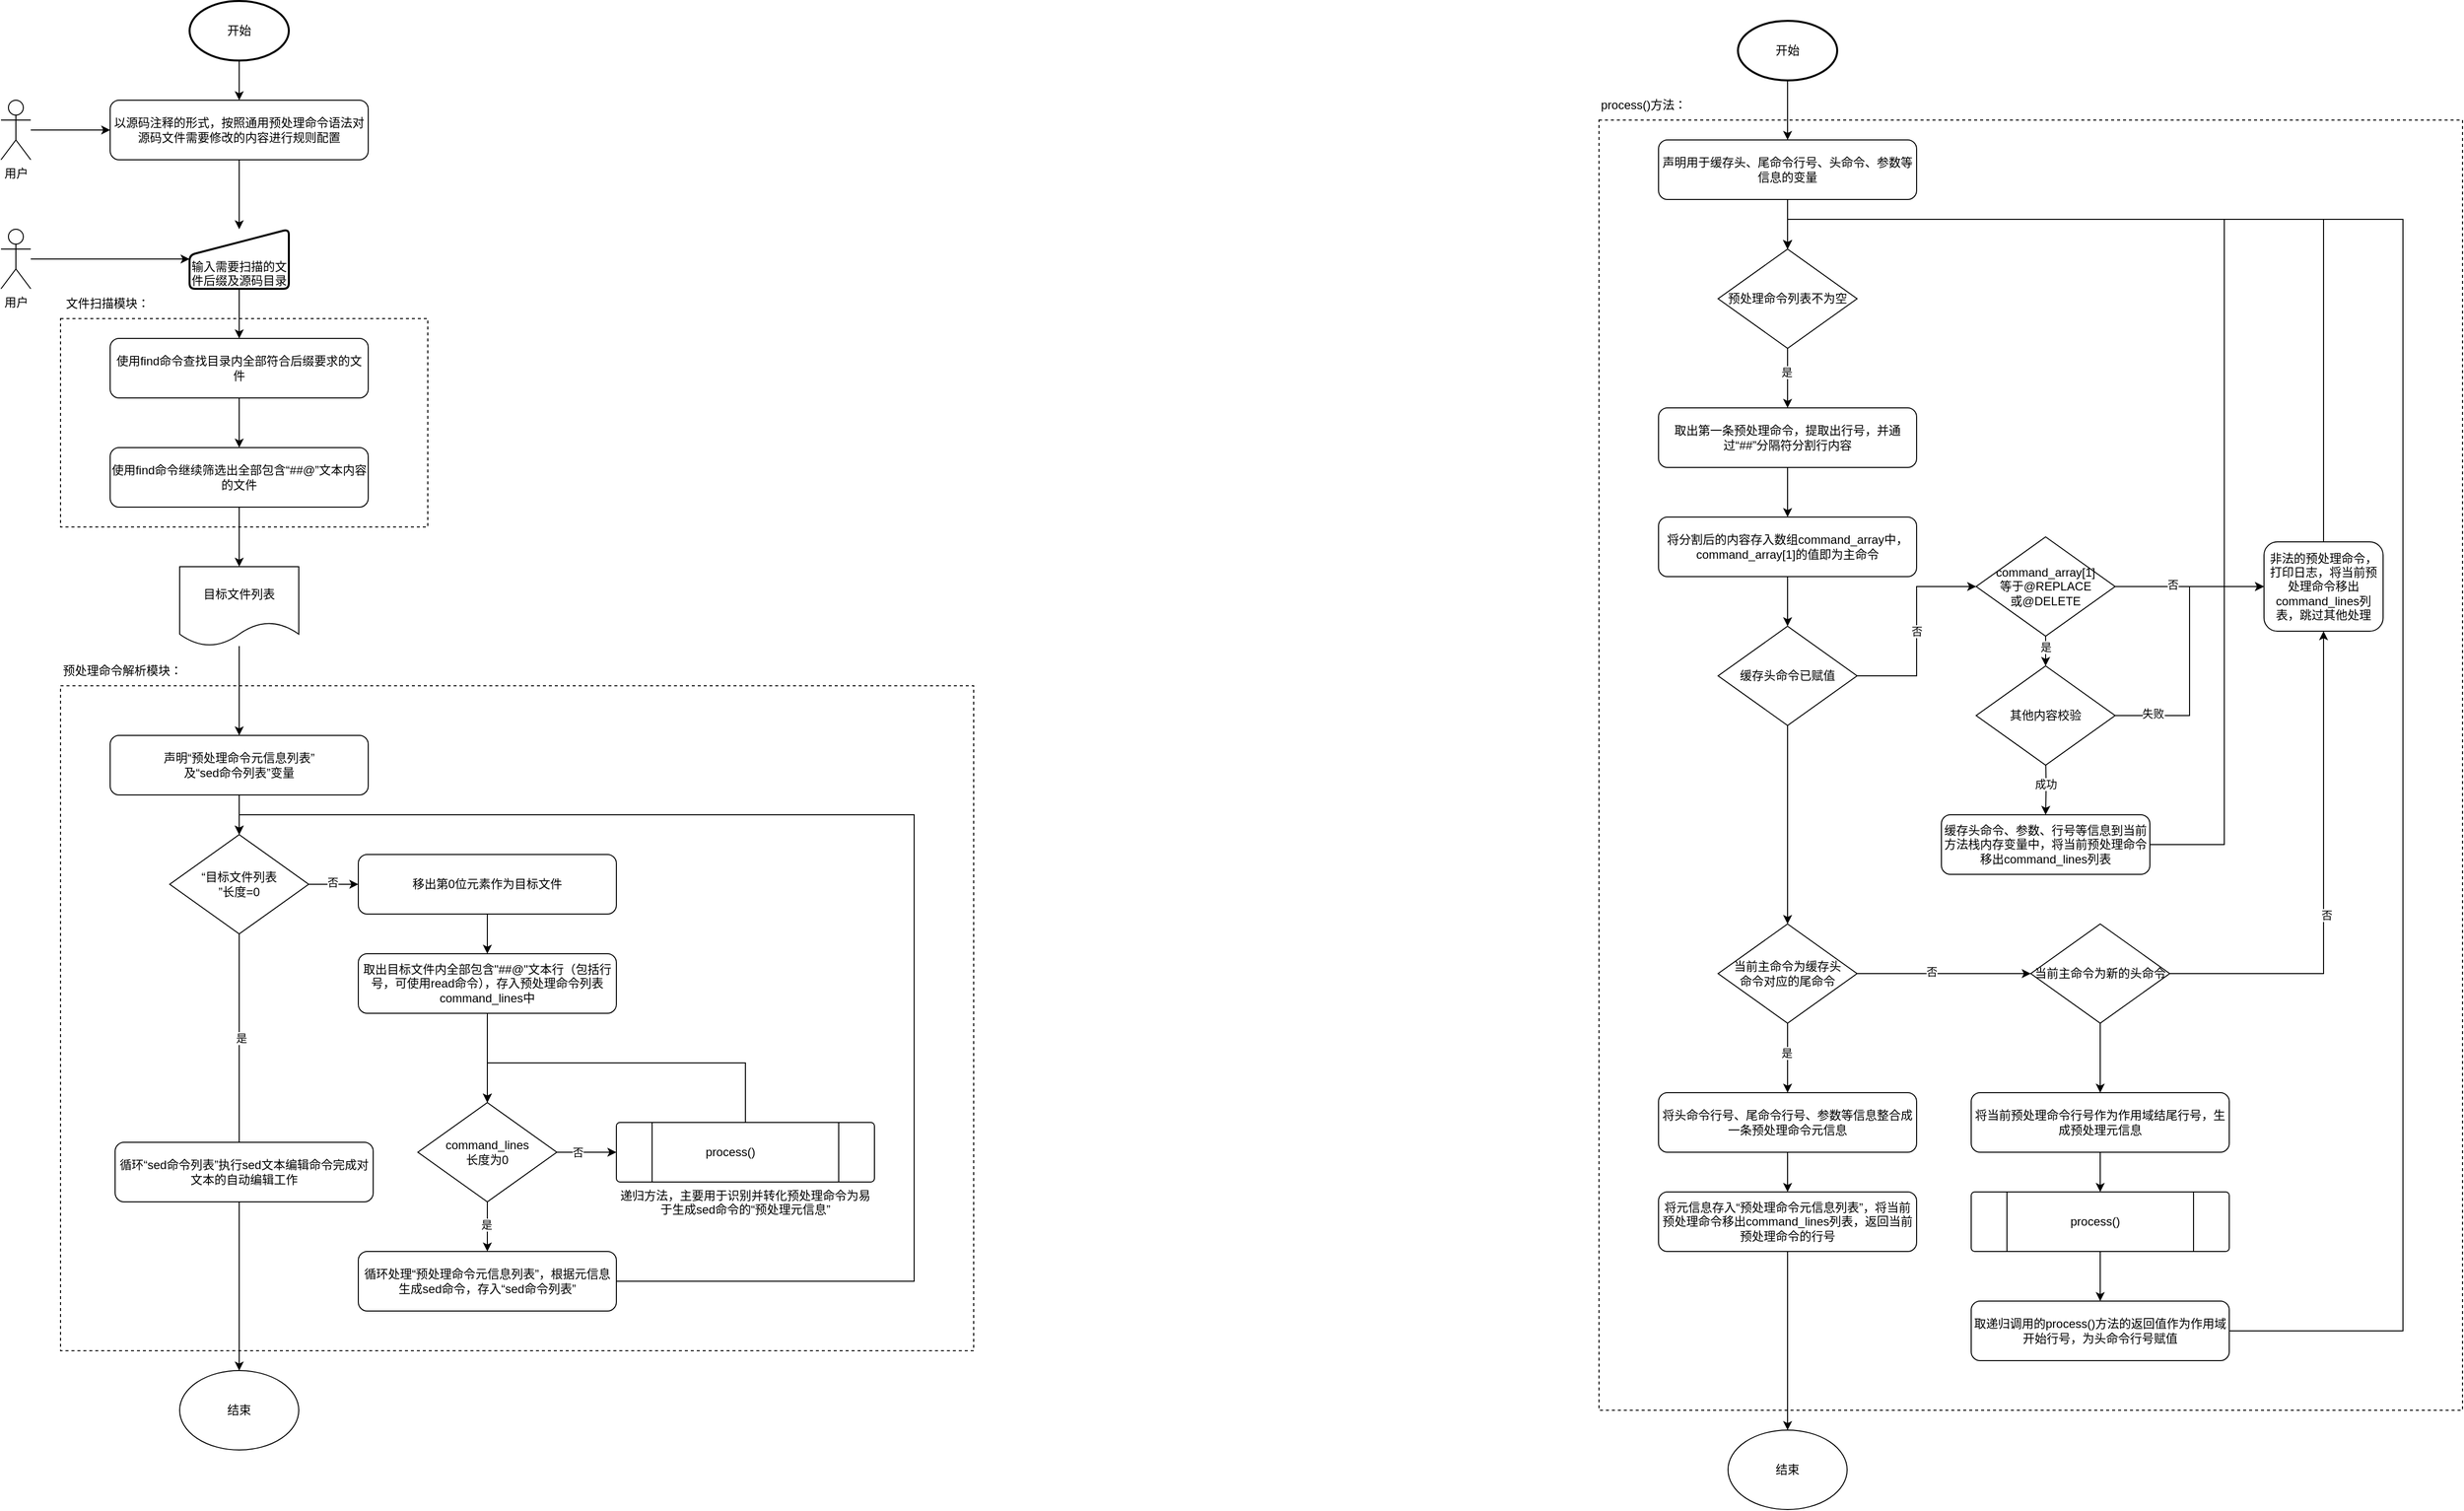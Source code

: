 <mxfile version="21.5.1" type="github">
  <diagram name="第 1 页" id="L_vSuMCrheH9UZkfo6jQ">
    <mxGraphModel dx="1463" dy="394" grid="1" gridSize="10" guides="1" tooltips="1" connect="1" arrows="1" fold="1" page="1" pageScale="1" pageWidth="827" pageHeight="1169" math="0" shadow="0">
      <root>
        <mxCell id="0" />
        <mxCell id="1" parent="0" />
        <mxCell id="4KZR_HS20SmPj8nSOGkS-155" value="" style="rounded=0;whiteSpace=wrap;html=1;dashed=1;" parent="1" vertex="1">
          <mxGeometry x="1270" y="400" width="870" height="1300" as="geometry" />
        </mxCell>
        <mxCell id="4KZR_HS20SmPj8nSOGkS-161" value="" style="group" parent="1" vertex="1" connectable="0">
          <mxGeometry x="-340" y="280" width="980" height="1460" as="geometry" />
        </mxCell>
        <mxCell id="4KZR_HS20SmPj8nSOGkS-159" value="开始" style="strokeWidth=2;html=1;shape=mxgraph.flowchart.start_1;whiteSpace=wrap;" parent="4KZR_HS20SmPj8nSOGkS-161" vertex="1">
          <mxGeometry x="190" width="100" height="60" as="geometry" />
        </mxCell>
        <mxCell id="4KZR_HS20SmPj8nSOGkS-19" value="" style="rounded=0;whiteSpace=wrap;html=1;dashed=1;" parent="4KZR_HS20SmPj8nSOGkS-161" vertex="1">
          <mxGeometry x="60" y="690" width="920" height="670" as="geometry" />
        </mxCell>
        <mxCell id="4KZR_HS20SmPj8nSOGkS-15" value="" style="rounded=0;whiteSpace=wrap;html=1;dashed=1;" parent="4KZR_HS20SmPj8nSOGkS-161" vertex="1">
          <mxGeometry x="60" y="320" width="370" height="210" as="geometry" />
        </mxCell>
        <mxCell id="4KZR_HS20SmPj8nSOGkS-4" value="使用find命令继续筛选出全部包含“##@”文本内容的文件" style="rounded=1;whiteSpace=wrap;html=1;" parent="4KZR_HS20SmPj8nSOGkS-161" vertex="1">
          <mxGeometry x="110" y="450" width="260" height="60" as="geometry" />
        </mxCell>
        <mxCell id="4KZR_HS20SmPj8nSOGkS-12" value="" style="edgeStyle=orthogonalEdgeStyle;rounded=0;orthogonalLoop=1;jettySize=auto;html=1;" parent="4KZR_HS20SmPj8nSOGkS-161" source="4KZR_HS20SmPj8nSOGkS-8" target="4KZR_HS20SmPj8nSOGkS-4" edge="1">
          <mxGeometry relative="1" as="geometry" />
        </mxCell>
        <mxCell id="4KZR_HS20SmPj8nSOGkS-8" value="使用find命令查找目录内全部符合后缀要求的文件" style="rounded=1;whiteSpace=wrap;html=1;" parent="4KZR_HS20SmPj8nSOGkS-161" vertex="1">
          <mxGeometry x="110" y="340" width="260" height="60" as="geometry" />
        </mxCell>
        <mxCell id="4KZR_HS20SmPj8nSOGkS-13" value="目标文件列表" style="shape=document;whiteSpace=wrap;html=1;boundedLbl=1;" parent="4KZR_HS20SmPj8nSOGkS-161" vertex="1">
          <mxGeometry x="180" y="570" width="120" height="80" as="geometry" />
        </mxCell>
        <mxCell id="4KZR_HS20SmPj8nSOGkS-14" value="" style="edgeStyle=orthogonalEdgeStyle;rounded=0;orthogonalLoop=1;jettySize=auto;html=1;" parent="4KZR_HS20SmPj8nSOGkS-161" source="4KZR_HS20SmPj8nSOGkS-4" target="4KZR_HS20SmPj8nSOGkS-13" edge="1">
          <mxGeometry relative="1" as="geometry" />
        </mxCell>
        <mxCell id="4KZR_HS20SmPj8nSOGkS-16" value="文件扫描模块：" style="text;html=1;strokeColor=none;fillColor=none;align=center;verticalAlign=middle;whiteSpace=wrap;rounded=0;" parent="4KZR_HS20SmPj8nSOGkS-161" vertex="1">
          <mxGeometry x="60" y="290" width="95" height="30" as="geometry" />
        </mxCell>
        <mxCell id="4KZR_HS20SmPj8nSOGkS-21" value="预处理命令解析模块：" style="text;html=1;strokeColor=none;fillColor=none;align=center;verticalAlign=middle;whiteSpace=wrap;rounded=0;" parent="4KZR_HS20SmPj8nSOGkS-161" vertex="1">
          <mxGeometry x="60" y="660" width="125" height="30" as="geometry" />
        </mxCell>
        <mxCell id="4KZR_HS20SmPj8nSOGkS-22" value="取出目标文件内全部包含&quot;##@&quot;文本行（包括行号，可使用read命令），存入预处理命令列表command_lines中" style="rounded=1;whiteSpace=wrap;html=1;" parent="4KZR_HS20SmPj8nSOGkS-161" vertex="1">
          <mxGeometry x="360" y="960" width="260" height="60" as="geometry" />
        </mxCell>
        <mxCell id="4KZR_HS20SmPj8nSOGkS-94" value="" style="group" parent="4KZR_HS20SmPj8nSOGkS-161" vertex="1" connectable="0">
          <mxGeometry x="610" y="1130" width="260" height="60" as="geometry" />
        </mxCell>
        <mxCell id="4KZR_HS20SmPj8nSOGkS-89" value="递归方法，主要用于识别并转化预处理命令为易于生成sed命令的“预处理元信息”" style="verticalLabelPosition=bottom;verticalAlign=top;html=1;shape=process;whiteSpace=wrap;rounded=1;size=0.14;arcSize=6;" parent="4KZR_HS20SmPj8nSOGkS-94" vertex="1">
          <mxGeometry x="10" width="260" height="60" as="geometry" />
        </mxCell>
        <mxCell id="4KZR_HS20SmPj8nSOGkS-90" value="process()" style="text;html=1;strokeColor=none;fillColor=none;align=center;verticalAlign=middle;whiteSpace=wrap;rounded=0;" parent="4KZR_HS20SmPj8nSOGkS-94" vertex="1">
          <mxGeometry x="60" y="15" width="130" height="30" as="geometry" />
        </mxCell>
        <mxCell id="4KZR_HS20SmPj8nSOGkS-109" value="“目标文件列表&lt;br&gt;”长度=0" style="rhombus;whiteSpace=wrap;html=1;container=0;" parent="4KZR_HS20SmPj8nSOGkS-161" vertex="1">
          <mxGeometry x="170" y="840" width="140" height="100" as="geometry" />
        </mxCell>
        <mxCell id="4KZR_HS20SmPj8nSOGkS-127" style="edgeStyle=orthogonalEdgeStyle;rounded=0;orthogonalLoop=1;jettySize=auto;html=1;" parent="4KZR_HS20SmPj8nSOGkS-161" source="4KZR_HS20SmPj8nSOGkS-110" target="4KZR_HS20SmPj8nSOGkS-22" edge="1">
          <mxGeometry relative="1" as="geometry" />
        </mxCell>
        <mxCell id="4KZR_HS20SmPj8nSOGkS-110" value="移出第0位元素作为目标文件" style="rounded=1;whiteSpace=wrap;html=1;" parent="4KZR_HS20SmPj8nSOGkS-161" vertex="1">
          <mxGeometry x="360" y="860" width="260" height="60" as="geometry" />
        </mxCell>
        <mxCell id="4KZR_HS20SmPj8nSOGkS-126" style="edgeStyle=orthogonalEdgeStyle;rounded=0;orthogonalLoop=1;jettySize=auto;html=1;" parent="4KZR_HS20SmPj8nSOGkS-161" source="4KZR_HS20SmPj8nSOGkS-109" target="4KZR_HS20SmPj8nSOGkS-110" edge="1">
          <mxGeometry relative="1" as="geometry" />
        </mxCell>
        <mxCell id="4KZR_HS20SmPj8nSOGkS-132" value="否" style="edgeLabel;html=1;align=center;verticalAlign=middle;resizable=0;points=[];" parent="4KZR_HS20SmPj8nSOGkS-126" vertex="1" connectable="0">
          <mxGeometry x="-0.067" y="2" relative="1" as="geometry">
            <mxPoint as="offset" />
          </mxGeometry>
        </mxCell>
        <mxCell id="4KZR_HS20SmPj8nSOGkS-130" style="edgeStyle=orthogonalEdgeStyle;rounded=0;orthogonalLoop=1;jettySize=auto;html=1;" parent="4KZR_HS20SmPj8nSOGkS-161" source="4KZR_HS20SmPj8nSOGkS-113" target="4KZR_HS20SmPj8nSOGkS-109" edge="1">
          <mxGeometry relative="1" as="geometry" />
        </mxCell>
        <mxCell id="4KZR_HS20SmPj8nSOGkS-113" value="声明“预处理命令元信息列表”&lt;br&gt;及“sed命令列表”变量" style="rounded=1;whiteSpace=wrap;html=1;" parent="4KZR_HS20SmPj8nSOGkS-161" vertex="1">
          <mxGeometry x="110" y="740" width="260" height="60" as="geometry" />
        </mxCell>
        <mxCell id="4KZR_HS20SmPj8nSOGkS-28" style="edgeStyle=orthogonalEdgeStyle;rounded=0;orthogonalLoop=1;jettySize=auto;html=1;" parent="4KZR_HS20SmPj8nSOGkS-161" source="4KZR_HS20SmPj8nSOGkS-13" target="4KZR_HS20SmPj8nSOGkS-113" edge="1">
          <mxGeometry relative="1" as="geometry">
            <mxPoint x="240" y="710.0" as="targetPoint" />
          </mxGeometry>
        </mxCell>
        <mxCell id="4KZR_HS20SmPj8nSOGkS-133" style="edgeStyle=orthogonalEdgeStyle;rounded=0;orthogonalLoop=1;jettySize=auto;html=1;entryX=0.5;entryY=0;entryDx=0;entryDy=0;" parent="4KZR_HS20SmPj8nSOGkS-161" source="4KZR_HS20SmPj8nSOGkS-114" target="4KZR_HS20SmPj8nSOGkS-109" edge="1">
          <mxGeometry relative="1" as="geometry">
            <Array as="points">
              <mxPoint x="920" y="1290" />
              <mxPoint x="920" y="820" />
              <mxPoint x="240" y="820" />
            </Array>
          </mxGeometry>
        </mxCell>
        <mxCell id="4KZR_HS20SmPj8nSOGkS-114" value="循环处理“预处理命令元信息列表”，根据元信息生成sed命令，存入“sed命令列表”" style="rounded=1;whiteSpace=wrap;html=1;" parent="4KZR_HS20SmPj8nSOGkS-161" vertex="1">
          <mxGeometry x="360" y="1260" width="260" height="60" as="geometry" />
        </mxCell>
        <mxCell id="4KZR_HS20SmPj8nSOGkS-116" style="edgeStyle=orthogonalEdgeStyle;rounded=0;orthogonalLoop=1;jettySize=auto;html=1;" parent="4KZR_HS20SmPj8nSOGkS-161" source="4KZR_HS20SmPj8nSOGkS-115" target="4KZR_HS20SmPj8nSOGkS-89" edge="1">
          <mxGeometry relative="1" as="geometry" />
        </mxCell>
        <mxCell id="4KZR_HS20SmPj8nSOGkS-118" value="否" style="edgeLabel;html=1;align=center;verticalAlign=middle;resizable=0;points=[];" parent="4KZR_HS20SmPj8nSOGkS-116" vertex="1" connectable="0">
          <mxGeometry x="-0.293" relative="1" as="geometry">
            <mxPoint as="offset" />
          </mxGeometry>
        </mxCell>
        <mxCell id="4KZR_HS20SmPj8nSOGkS-121" style="edgeStyle=orthogonalEdgeStyle;rounded=0;orthogonalLoop=1;jettySize=auto;html=1;" parent="4KZR_HS20SmPj8nSOGkS-161" source="4KZR_HS20SmPj8nSOGkS-115" target="4KZR_HS20SmPj8nSOGkS-114" edge="1">
          <mxGeometry relative="1" as="geometry">
            <Array as="points">
              <mxPoint x="490" y="1250" />
              <mxPoint x="490" y="1250" />
            </Array>
          </mxGeometry>
        </mxCell>
        <mxCell id="4KZR_HS20SmPj8nSOGkS-122" value="是" style="edgeLabel;html=1;align=center;verticalAlign=middle;resizable=0;points=[];" parent="4KZR_HS20SmPj8nSOGkS-121" vertex="1" connectable="0">
          <mxGeometry x="-0.1" y="-1" relative="1" as="geometry">
            <mxPoint as="offset" />
          </mxGeometry>
        </mxCell>
        <mxCell id="4KZR_HS20SmPj8nSOGkS-115" value="command_lines&lt;br&gt;长度为0" style="rhombus;whiteSpace=wrap;html=1;container=0;" parent="4KZR_HS20SmPj8nSOGkS-161" vertex="1">
          <mxGeometry x="420" y="1110" width="140" height="100" as="geometry" />
        </mxCell>
        <mxCell id="4KZR_HS20SmPj8nSOGkS-123" style="edgeStyle=orthogonalEdgeStyle;rounded=0;orthogonalLoop=1;jettySize=auto;html=1;" parent="4KZR_HS20SmPj8nSOGkS-161" source="4KZR_HS20SmPj8nSOGkS-22" target="4KZR_HS20SmPj8nSOGkS-115" edge="1">
          <mxGeometry relative="1" as="geometry" />
        </mxCell>
        <mxCell id="4KZR_HS20SmPj8nSOGkS-120" style="edgeStyle=orthogonalEdgeStyle;rounded=0;orthogonalLoop=1;jettySize=auto;html=1;entryX=0.5;entryY=0;entryDx=0;entryDy=0;" parent="4KZR_HS20SmPj8nSOGkS-161" source="4KZR_HS20SmPj8nSOGkS-89" target="4KZR_HS20SmPj8nSOGkS-115" edge="1">
          <mxGeometry relative="1" as="geometry">
            <Array as="points">
              <mxPoint x="750" y="1070" />
              <mxPoint x="490" y="1070" />
            </Array>
          </mxGeometry>
        </mxCell>
        <mxCell id="4KZR_HS20SmPj8nSOGkS-128" value="结束" style="ellipse;whiteSpace=wrap;html=1;" parent="4KZR_HS20SmPj8nSOGkS-161" vertex="1">
          <mxGeometry x="180" y="1380" width="120" height="80" as="geometry" />
        </mxCell>
        <mxCell id="4KZR_HS20SmPj8nSOGkS-129" style="edgeStyle=orthogonalEdgeStyle;rounded=0;orthogonalLoop=1;jettySize=auto;html=1;" parent="4KZR_HS20SmPj8nSOGkS-161" source="4KZR_HS20SmPj8nSOGkS-109" target="4KZR_HS20SmPj8nSOGkS-128" edge="1">
          <mxGeometry relative="1" as="geometry" />
        </mxCell>
        <mxCell id="4KZR_HS20SmPj8nSOGkS-131" value="是" style="edgeLabel;html=1;align=center;verticalAlign=middle;resizable=0;points=[];" parent="4KZR_HS20SmPj8nSOGkS-129" vertex="1" connectable="0">
          <mxGeometry x="-0.522" y="2" relative="1" as="geometry">
            <mxPoint as="offset" />
          </mxGeometry>
        </mxCell>
        <mxCell id="4KZR_HS20SmPj8nSOGkS-134" value="循环“sed命令列表”执行sed文本编辑命令完成对文本的自动编辑工作" style="rounded=1;whiteSpace=wrap;html=1;" parent="4KZR_HS20SmPj8nSOGkS-161" vertex="1">
          <mxGeometry x="115" y="1150" width="260" height="60" as="geometry" />
        </mxCell>
        <mxCell id="4KZR_HS20SmPj8nSOGkS-136" style="edgeStyle=orthogonalEdgeStyle;rounded=0;orthogonalLoop=1;jettySize=auto;html=1;" parent="4KZR_HS20SmPj8nSOGkS-161" source="4KZR_HS20SmPj8nSOGkS-135" target="4KZR_HS20SmPj8nSOGkS-8" edge="1">
          <mxGeometry relative="1" as="geometry" />
        </mxCell>
        <mxCell id="4KZR_HS20SmPj8nSOGkS-135" value="&lt;br&gt;&lt;br&gt;输入需要扫描的文件后缀及源码目录" style="html=1;strokeWidth=2;shape=manualInput;whiteSpace=wrap;rounded=1;size=26;arcSize=11;" parent="4KZR_HS20SmPj8nSOGkS-161" vertex="1">
          <mxGeometry x="190" y="230" width="100" height="60" as="geometry" />
        </mxCell>
        <mxCell id="4KZR_HS20SmPj8nSOGkS-141" style="edgeStyle=orthogonalEdgeStyle;rounded=0;orthogonalLoop=1;jettySize=auto;html=1;" parent="4KZR_HS20SmPj8nSOGkS-161" source="4KZR_HS20SmPj8nSOGkS-140" target="4KZR_HS20SmPj8nSOGkS-135" edge="1">
          <mxGeometry relative="1" as="geometry" />
        </mxCell>
        <mxCell id="4KZR_HS20SmPj8nSOGkS-140" value="用户" style="shape=umlActor;verticalLabelPosition=bottom;verticalAlign=top;html=1;outlineConnect=0;" parent="4KZR_HS20SmPj8nSOGkS-161" vertex="1">
          <mxGeometry y="230" width="30" height="60" as="geometry" />
        </mxCell>
        <mxCell id="4KZR_HS20SmPj8nSOGkS-150" value="用户" style="shape=umlActor;verticalLabelPosition=bottom;verticalAlign=top;html=1;outlineConnect=0;" parent="4KZR_HS20SmPj8nSOGkS-161" vertex="1">
          <mxGeometry y="100" width="30" height="60" as="geometry" />
        </mxCell>
        <mxCell id="4KZR_HS20SmPj8nSOGkS-152" style="edgeStyle=orthogonalEdgeStyle;rounded=0;orthogonalLoop=1;jettySize=auto;html=1;" parent="4KZR_HS20SmPj8nSOGkS-161" source="4KZR_HS20SmPj8nSOGkS-151" target="4KZR_HS20SmPj8nSOGkS-135" edge="1">
          <mxGeometry relative="1" as="geometry" />
        </mxCell>
        <mxCell id="4KZR_HS20SmPj8nSOGkS-151" value="以源码注释的形式，按照通用预处理命令语法对源码文件需要修改的内容进行规则配置" style="rounded=1;whiteSpace=wrap;html=1;" parent="4KZR_HS20SmPj8nSOGkS-161" vertex="1">
          <mxGeometry x="110" y="100" width="260" height="60" as="geometry" />
        </mxCell>
        <mxCell id="4KZR_HS20SmPj8nSOGkS-160" style="edgeStyle=orthogonalEdgeStyle;rounded=0;orthogonalLoop=1;jettySize=auto;html=1;" parent="4KZR_HS20SmPj8nSOGkS-161" source="4KZR_HS20SmPj8nSOGkS-159" target="4KZR_HS20SmPj8nSOGkS-151" edge="1">
          <mxGeometry relative="1" as="geometry" />
        </mxCell>
        <mxCell id="4KZR_HS20SmPj8nSOGkS-153" style="edgeStyle=orthogonalEdgeStyle;rounded=0;orthogonalLoop=1;jettySize=auto;html=1;" parent="4KZR_HS20SmPj8nSOGkS-161" source="4KZR_HS20SmPj8nSOGkS-150" target="4KZR_HS20SmPj8nSOGkS-151" edge="1">
          <mxGeometry relative="1" as="geometry" />
        </mxCell>
        <mxCell id="4KZR_HS20SmPj8nSOGkS-147" value="结束" style="ellipse;whiteSpace=wrap;html=1;" parent="1" vertex="1">
          <mxGeometry x="1400" y="1720" width="120" height="80" as="geometry" />
        </mxCell>
        <mxCell id="4KZR_HS20SmPj8nSOGkS-148" style="edgeStyle=orthogonalEdgeStyle;rounded=0;orthogonalLoop=1;jettySize=auto;html=1;" parent="1" source="4KZR_HS20SmPj8nSOGkS-45" target="4KZR_HS20SmPj8nSOGkS-147" edge="1">
          <mxGeometry relative="1" as="geometry" />
        </mxCell>
        <mxCell id="4KZR_HS20SmPj8nSOGkS-23" value="取出第一条预处理命令，提取出行号，并通过“##”分隔符分割行内容" style="rounded=1;whiteSpace=wrap;html=1;container=0;" parent="1" vertex="1">
          <mxGeometry x="1330" y="690" width="260" height="60" as="geometry" />
        </mxCell>
        <mxCell id="4KZR_HS20SmPj8nSOGkS-29" style="edgeStyle=orthogonalEdgeStyle;rounded=0;orthogonalLoop=1;jettySize=auto;html=1;" parent="1" source="4KZR_HS20SmPj8nSOGkS-24" target="4KZR_HS20SmPj8nSOGkS-23" edge="1">
          <mxGeometry relative="1" as="geometry" />
        </mxCell>
        <mxCell id="4KZR_HS20SmPj8nSOGkS-33" value="是" style="edgeLabel;html=1;align=center;verticalAlign=middle;resizable=0;points=[];container=0;" parent="4KZR_HS20SmPj8nSOGkS-29" vertex="1" connectable="0">
          <mxGeometry x="-0.2" y="2" relative="1" as="geometry">
            <mxPoint x="-3" as="offset" />
          </mxGeometry>
        </mxCell>
        <mxCell id="4KZR_HS20SmPj8nSOGkS-24" value="预处理命令列表不为空" style="rhombus;whiteSpace=wrap;html=1;container=0;" parent="1" vertex="1">
          <mxGeometry x="1390" y="530" width="140" height="100" as="geometry" />
        </mxCell>
        <mxCell id="4KZR_HS20SmPj8nSOGkS-35" value="将分割后的内容存入数组command_array中，command_array[1]的值即为主命令" style="rounded=1;whiteSpace=wrap;html=1;container=0;" parent="1" vertex="1">
          <mxGeometry x="1330" y="800" width="260" height="60" as="geometry" />
        </mxCell>
        <mxCell id="4KZR_HS20SmPj8nSOGkS-100" style="edgeStyle=orthogonalEdgeStyle;rounded=0;orthogonalLoop=1;jettySize=auto;html=1;" parent="1" source="4KZR_HS20SmPj8nSOGkS-23" target="4KZR_HS20SmPj8nSOGkS-35" edge="1">
          <mxGeometry relative="1" as="geometry" />
        </mxCell>
        <mxCell id="4KZR_HS20SmPj8nSOGkS-40" value="缓存头命令已赋值" style="rhombus;whiteSpace=wrap;html=1;container=0;" parent="1" vertex="1">
          <mxGeometry x="1390" y="910" width="140" height="100" as="geometry" />
        </mxCell>
        <mxCell id="4KZR_HS20SmPj8nSOGkS-83" style="edgeStyle=orthogonalEdgeStyle;rounded=0;orthogonalLoop=1;jettySize=auto;html=1;" parent="1" source="4KZR_HS20SmPj8nSOGkS-35" target="4KZR_HS20SmPj8nSOGkS-40" edge="1">
          <mxGeometry relative="1" as="geometry" />
        </mxCell>
        <mxCell id="4KZR_HS20SmPj8nSOGkS-41" value="当前主命令为缓存头&lt;br&gt;命令对应的尾命令" style="rhombus;whiteSpace=wrap;html=1;container=0;" parent="1" vertex="1">
          <mxGeometry x="1390" y="1210" width="140" height="100" as="geometry" />
        </mxCell>
        <mxCell id="4KZR_HS20SmPj8nSOGkS-43" style="edgeStyle=orthogonalEdgeStyle;rounded=0;orthogonalLoop=1;jettySize=auto;html=1;" parent="1" source="4KZR_HS20SmPj8nSOGkS-40" target="4KZR_HS20SmPj8nSOGkS-41" edge="1">
          <mxGeometry relative="1" as="geometry" />
        </mxCell>
        <mxCell id="4rmHCwF9ZdqVQKfN0dB7-2" style="edgeStyle=orthogonalEdgeStyle;rounded=0;orthogonalLoop=1;jettySize=auto;html=1;" edge="1" parent="1" source="4KZR_HS20SmPj8nSOGkS-42" target="4rmHCwF9ZdqVQKfN0dB7-1">
          <mxGeometry relative="1" as="geometry" />
        </mxCell>
        <mxCell id="4KZR_HS20SmPj8nSOGkS-42" value="当前主命令为新的头命令" style="rhombus;whiteSpace=wrap;html=1;container=0;" parent="1" vertex="1">
          <mxGeometry x="1705" y="1210" width="140" height="100" as="geometry" />
        </mxCell>
        <mxCell id="4KZR_HS20SmPj8nSOGkS-49" style="edgeStyle=orthogonalEdgeStyle;rounded=0;orthogonalLoop=1;jettySize=auto;html=1;" parent="1" source="4KZR_HS20SmPj8nSOGkS-41" target="4KZR_HS20SmPj8nSOGkS-42" edge="1">
          <mxGeometry relative="1" as="geometry" />
        </mxCell>
        <mxCell id="4KZR_HS20SmPj8nSOGkS-50" value="否" style="edgeLabel;html=1;align=center;verticalAlign=middle;resizable=0;points=[];container=0;" parent="4KZR_HS20SmPj8nSOGkS-49" vertex="1" connectable="0">
          <mxGeometry x="-0.143" y="2" relative="1" as="geometry">
            <mxPoint as="offset" />
          </mxGeometry>
        </mxCell>
        <mxCell id="4KZR_HS20SmPj8nSOGkS-44" value="将头命令行号、尾命令行号、参数等信息整合成一条预处理命令元信息" style="rounded=1;whiteSpace=wrap;html=1;container=0;" parent="1" vertex="1">
          <mxGeometry x="1330" y="1380" width="260" height="60" as="geometry" />
        </mxCell>
        <mxCell id="4KZR_HS20SmPj8nSOGkS-56" style="edgeStyle=orthogonalEdgeStyle;rounded=0;orthogonalLoop=1;jettySize=auto;html=1;" parent="1" source="4KZR_HS20SmPj8nSOGkS-41" target="4KZR_HS20SmPj8nSOGkS-44" edge="1">
          <mxGeometry relative="1" as="geometry" />
        </mxCell>
        <mxCell id="4KZR_HS20SmPj8nSOGkS-57" value="是" style="edgeLabel;html=1;align=center;verticalAlign=middle;resizable=0;points=[];container=0;" parent="4KZR_HS20SmPj8nSOGkS-56" vertex="1" connectable="0">
          <mxGeometry x="-0.15" y="1" relative="1" as="geometry">
            <mxPoint x="-2" as="offset" />
          </mxGeometry>
        </mxCell>
        <mxCell id="4KZR_HS20SmPj8nSOGkS-45" value="将元信息存入“预处理命令元信息列表”，将当前预处理命令移出command_lines列表，返回当前预处理命令的行号" style="rounded=1;whiteSpace=wrap;html=1;container=0;" parent="1" vertex="1">
          <mxGeometry x="1330" y="1480" width="260" height="60" as="geometry" />
        </mxCell>
        <mxCell id="4KZR_HS20SmPj8nSOGkS-58" style="edgeStyle=orthogonalEdgeStyle;rounded=0;orthogonalLoop=1;jettySize=auto;html=1;" parent="1" source="4KZR_HS20SmPj8nSOGkS-44" target="4KZR_HS20SmPj8nSOGkS-45" edge="1">
          <mxGeometry relative="1" as="geometry" />
        </mxCell>
        <mxCell id="4KZR_HS20SmPj8nSOGkS-71" style="edgeStyle=orthogonalEdgeStyle;rounded=0;orthogonalLoop=1;jettySize=auto;html=1;" parent="1" source="4KZR_HS20SmPj8nSOGkS-66" target="4KZR_HS20SmPj8nSOGkS-24" edge="1">
          <mxGeometry relative="1" as="geometry">
            <Array as="points" />
          </mxGeometry>
        </mxCell>
        <mxCell id="4KZR_HS20SmPj8nSOGkS-66" value="声明&lt;span style=&quot;background-color: initial;&quot;&gt;用于缓存头、尾命令行号、头命令、参数等信息的变量&lt;/span&gt;" style="rounded=1;whiteSpace=wrap;html=1;container=0;" parent="1" vertex="1">
          <mxGeometry x="1330" y="420" width="260" height="60" as="geometry" />
        </mxCell>
        <mxCell id="4KZR_HS20SmPj8nSOGkS-67" value="command_array[1]&lt;br&gt;等于@REPLACE&lt;br&gt;或@DELETE" style="rhombus;whiteSpace=wrap;html=1;container=0;" parent="1" vertex="1">
          <mxGeometry x="1650" y="820" width="140" height="100" as="geometry" />
        </mxCell>
        <mxCell id="4KZR_HS20SmPj8nSOGkS-74" value="否" style="edgeStyle=orthogonalEdgeStyle;rounded=0;orthogonalLoop=1;jettySize=auto;html=1;" parent="1" source="4KZR_HS20SmPj8nSOGkS-40" target="4KZR_HS20SmPj8nSOGkS-67" edge="1">
          <mxGeometry relative="1" as="geometry" />
        </mxCell>
        <mxCell id="4KZR_HS20SmPj8nSOGkS-75" style="edgeStyle=orthogonalEdgeStyle;rounded=0;orthogonalLoop=1;jettySize=auto;html=1;entryX=0.5;entryY=0;entryDx=0;entryDy=0;" parent="1" source="4KZR_HS20SmPj8nSOGkS-67" target="4KZR_HS20SmPj8nSOGkS-101" edge="1">
          <mxGeometry relative="1" as="geometry">
            <mxPoint x="1720.0" y="980" as="targetPoint" />
          </mxGeometry>
        </mxCell>
        <mxCell id="4KZR_HS20SmPj8nSOGkS-76" value="是" style="edgeLabel;html=1;align=center;verticalAlign=middle;resizable=0;points=[];container=0;" parent="4KZR_HS20SmPj8nSOGkS-75" vertex="1" connectable="0">
          <mxGeometry x="-0.371" y="-1" relative="1" as="geometry">
            <mxPoint x="1" y="-5" as="offset" />
          </mxGeometry>
        </mxCell>
        <mxCell id="4KZR_HS20SmPj8nSOGkS-81" style="edgeStyle=orthogonalEdgeStyle;rounded=0;orthogonalLoop=1;jettySize=auto;html=1;exitX=0.5;exitY=0;exitDx=0;exitDy=0;entryX=0.5;entryY=0;entryDx=0;entryDy=0;" parent="1" source="4KZR_HS20SmPj8nSOGkS-77" target="4KZR_HS20SmPj8nSOGkS-24" edge="1">
          <mxGeometry relative="1" as="geometry">
            <mxPoint x="2200" y="1365" as="sourcePoint" />
            <mxPoint x="1460" y="575" as="targetPoint" />
            <Array as="points">
              <mxPoint x="2000" y="500" />
              <mxPoint x="1460" y="500" />
            </Array>
          </mxGeometry>
        </mxCell>
        <mxCell id="4KZR_HS20SmPj8nSOGkS-77" value="非法的预处理命令，打印日志，将当前预处理命令移出command_lines列表，跳过其他处理" style="rounded=1;whiteSpace=wrap;html=1;container=0;" parent="1" vertex="1">
          <mxGeometry x="1940" y="825" width="120" height="90" as="geometry" />
        </mxCell>
        <mxCell id="4KZR_HS20SmPj8nSOGkS-80" style="edgeStyle=orthogonalEdgeStyle;rounded=0;orthogonalLoop=1;jettySize=auto;html=1;" parent="1" source="4KZR_HS20SmPj8nSOGkS-42" target="4KZR_HS20SmPj8nSOGkS-77" edge="1">
          <mxGeometry relative="1" as="geometry" />
        </mxCell>
        <mxCell id="4KZR_HS20SmPj8nSOGkS-99" value="否" style="edgeLabel;html=1;align=center;verticalAlign=middle;resizable=0;points=[];container=0;" parent="4KZR_HS20SmPj8nSOGkS-80" vertex="1" connectable="0">
          <mxGeometry x="-0.144" y="-3" relative="1" as="geometry">
            <mxPoint as="offset" />
          </mxGeometry>
        </mxCell>
        <mxCell id="4KZR_HS20SmPj8nSOGkS-78" style="edgeStyle=orthogonalEdgeStyle;rounded=0;orthogonalLoop=1;jettySize=auto;html=1;" parent="1" source="4KZR_HS20SmPj8nSOGkS-67" target="4KZR_HS20SmPj8nSOGkS-77" edge="1">
          <mxGeometry relative="1" as="geometry" />
        </mxCell>
        <mxCell id="4KZR_HS20SmPj8nSOGkS-79" value="否" style="edgeLabel;html=1;align=center;verticalAlign=middle;resizable=0;points=[];container=0;" parent="4KZR_HS20SmPj8nSOGkS-78" vertex="1" connectable="0">
          <mxGeometry x="-0.225" y="2" relative="1" as="geometry">
            <mxPoint as="offset" />
          </mxGeometry>
        </mxCell>
        <mxCell id="4KZR_HS20SmPj8nSOGkS-86" style="edgeStyle=orthogonalEdgeStyle;rounded=0;orthogonalLoop=1;jettySize=auto;html=1;entryX=0.5;entryY=0;entryDx=0;entryDy=0;exitX=1;exitY=0.5;exitDx=0;exitDy=0;" parent="1" source="4KZR_HS20SmPj8nSOGkS-84" target="4KZR_HS20SmPj8nSOGkS-24" edge="1">
          <mxGeometry relative="1" as="geometry">
            <mxPoint x="1850" y="1360" as="sourcePoint" />
            <mxPoint x="1460" y="580" as="targetPoint" />
            <Array as="points">
              <mxPoint x="1900" y="1130" />
              <mxPoint x="1900" y="500" />
              <mxPoint x="1460" y="500" />
            </Array>
          </mxGeometry>
        </mxCell>
        <mxCell id="4KZR_HS20SmPj8nSOGkS-84" value="缓存头命令、参数、行号等信息到当前方法栈内存变量中，将当前预处理命令移出command_lines列表" style="rounded=1;whiteSpace=wrap;html=1;container=0;" parent="1" vertex="1">
          <mxGeometry x="1615" y="1100" width="210" height="60" as="geometry" />
        </mxCell>
        <mxCell id="4KZR_HS20SmPj8nSOGkS-85" value="" style="edgeStyle=orthogonalEdgeStyle;rounded=0;orthogonalLoop=1;jettySize=auto;html=1;" parent="1" target="4KZR_HS20SmPj8nSOGkS-84" edge="1">
          <mxGeometry relative="1" as="geometry">
            <mxPoint x="1720.0" y="1040" as="sourcePoint" />
          </mxGeometry>
        </mxCell>
        <mxCell id="4KZR_HS20SmPj8nSOGkS-102" value="成功" style="edgeLabel;html=1;align=center;verticalAlign=middle;resizable=0;points=[];container=0;" parent="4KZR_HS20SmPj8nSOGkS-85" vertex="1" connectable="0">
          <mxGeometry x="0.414" y="1" relative="1" as="geometry">
            <mxPoint x="-1" y="-14" as="offset" />
          </mxGeometry>
        </mxCell>
        <mxCell id="4KZR_HS20SmPj8nSOGkS-103" style="edgeStyle=orthogonalEdgeStyle;rounded=0;orthogonalLoop=1;jettySize=auto;html=1;entryX=0;entryY=0.5;entryDx=0;entryDy=0;" parent="1" source="4KZR_HS20SmPj8nSOGkS-101" target="4KZR_HS20SmPj8nSOGkS-77" edge="1">
          <mxGeometry relative="1" as="geometry" />
        </mxCell>
        <mxCell id="4KZR_HS20SmPj8nSOGkS-104" value="失败" style="edgeLabel;html=1;align=center;verticalAlign=middle;resizable=0;points=[];container=0;" parent="4KZR_HS20SmPj8nSOGkS-103" vertex="1" connectable="0">
          <mxGeometry x="-0.732" y="2" relative="1" as="geometry">
            <mxPoint as="offset" />
          </mxGeometry>
        </mxCell>
        <mxCell id="4KZR_HS20SmPj8nSOGkS-101" value="其他内容校验" style="rhombus;whiteSpace=wrap;html=1;container=0;" parent="1" vertex="1">
          <mxGeometry x="1650" y="950" width="140" height="100" as="geometry" />
        </mxCell>
        <mxCell id="4rmHCwF9ZdqVQKfN0dB7-6" style="edgeStyle=orthogonalEdgeStyle;rounded=0;orthogonalLoop=1;jettySize=auto;html=1;" edge="1" parent="1" source="4KZR_HS20SmPj8nSOGkS-96" target="4rmHCwF9ZdqVQKfN0dB7-5">
          <mxGeometry relative="1" as="geometry" />
        </mxCell>
        <mxCell id="4KZR_HS20SmPj8nSOGkS-96" value="" style="verticalLabelPosition=bottom;verticalAlign=top;html=1;shape=process;whiteSpace=wrap;rounded=1;size=0.14;arcSize=6;container=0;" parent="1" vertex="1">
          <mxGeometry x="1645" y="1480" width="260" height="60" as="geometry" />
        </mxCell>
        <mxCell id="4KZR_HS20SmPj8nSOGkS-97" value="process()" style="text;html=1;strokeColor=none;fillColor=none;align=center;verticalAlign=middle;whiteSpace=wrap;rounded=0;container=0;" parent="1" vertex="1">
          <mxGeometry x="1705" y="1495" width="130" height="30" as="geometry" />
        </mxCell>
        <mxCell id="4KZR_HS20SmPj8nSOGkS-149" style="edgeStyle=orthogonalEdgeStyle;rounded=0;orthogonalLoop=1;jettySize=auto;html=1;" parent="1" source="4KZR_HS20SmPj8nSOGkS-146" target="4KZR_HS20SmPj8nSOGkS-66" edge="1">
          <mxGeometry relative="1" as="geometry" />
        </mxCell>
        <mxCell id="4KZR_HS20SmPj8nSOGkS-146" value="开始" style="strokeWidth=2;html=1;shape=mxgraph.flowchart.start_1;whiteSpace=wrap;" parent="1" vertex="1">
          <mxGeometry x="1410" y="300" width="100" height="60" as="geometry" />
        </mxCell>
        <mxCell id="4KZR_HS20SmPj8nSOGkS-156" value="process()方法：" style="text;html=1;strokeColor=none;fillColor=none;align=center;verticalAlign=middle;whiteSpace=wrap;rounded=0;" parent="1" vertex="1">
          <mxGeometry x="1270" y="370" width="90" height="30" as="geometry" />
        </mxCell>
        <mxCell id="4rmHCwF9ZdqVQKfN0dB7-4" style="edgeStyle=orthogonalEdgeStyle;rounded=0;orthogonalLoop=1;jettySize=auto;html=1;" edge="1" parent="1" source="4rmHCwF9ZdqVQKfN0dB7-1" target="4KZR_HS20SmPj8nSOGkS-96">
          <mxGeometry relative="1" as="geometry" />
        </mxCell>
        <mxCell id="4rmHCwF9ZdqVQKfN0dB7-1" value="将当前预处理命令行号作为作用域结尾行号，生成预处理元信息" style="rounded=1;whiteSpace=wrap;html=1;container=0;" vertex="1" parent="1">
          <mxGeometry x="1645" y="1380" width="260" height="60" as="geometry" />
        </mxCell>
        <mxCell id="4rmHCwF9ZdqVQKfN0dB7-7" style="edgeStyle=orthogonalEdgeStyle;rounded=0;orthogonalLoop=1;jettySize=auto;html=1;entryX=0.5;entryY=0;entryDx=0;entryDy=0;" edge="1" parent="1" source="4rmHCwF9ZdqVQKfN0dB7-5" target="4KZR_HS20SmPj8nSOGkS-24">
          <mxGeometry relative="1" as="geometry">
            <Array as="points">
              <mxPoint x="2080" y="1620" />
              <mxPoint x="2080" y="500" />
              <mxPoint x="1460" y="500" />
            </Array>
          </mxGeometry>
        </mxCell>
        <mxCell id="4rmHCwF9ZdqVQKfN0dB7-5" value="取递归调用的process()方法的返回值作为作用域开始行号，为头命令行号赋值" style="rounded=1;whiteSpace=wrap;html=1;container=0;" vertex="1" parent="1">
          <mxGeometry x="1645" y="1590" width="260" height="60" as="geometry" />
        </mxCell>
      </root>
    </mxGraphModel>
  </diagram>
</mxfile>

